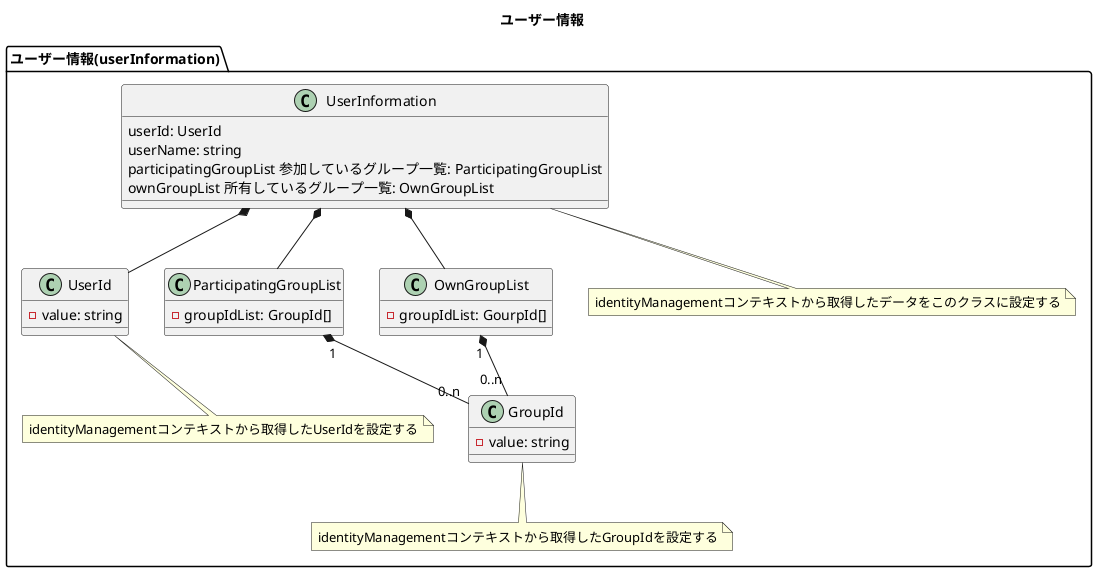 @startuml ユーザー情報

title ユーザー情報

package "ユーザー情報(userInformation)" {
    class UserInformation {
        userId: UserId
        userName: string
        participatingGroupList 参加しているグループ一覧: ParticipatingGroupList
        ownGroupList 所有しているグループ一覧: OwnGroupList
    }

    class UserId {
        - value: string
    }

    class ParticipatingGroupList {
        - groupIdList: GroupId[]
    }

    class OwnGroupList {
        - groupIdList: GourpId[]
    }

    class GroupId {
        - value: string
    }

    note bottom of UserInformation
        identityManagementコンテキストから取得したデータをこのクラスに設定する
    end note

    note bottom of UserId
        identityManagementコンテキストから取得したUserIdを設定する
    end note

    note bottom of GroupId
        identityManagementコンテキストから取得したGroupIdを設定する
    end note

    UserInformation *-down- UserId
    UserInformation *-down- ParticipatingGroupList
    UserInformation *-down- OwnGroupList
    ParticipatingGroupList "1" *-down- "0..n" GroupId
    OwnGroupList "1" *-down- "0..n" GroupId
}

@endumkl